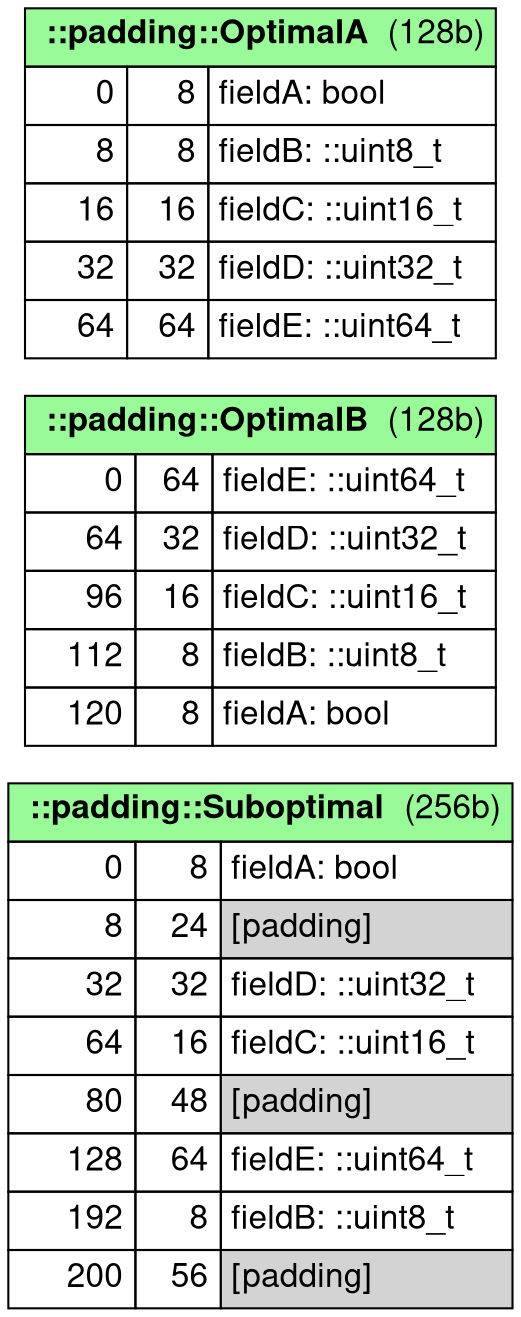digraph memory_layout {

fontname="Helvetica,Arial,sans-serif"
node [fontname="Helvetica,Arial,sans-serif"]
edge [fontname="Helvetica,Arial,sans-serif"]

graph [
    rankdir = "LR"
];
node [
    fontsize = "16"
    shape = "record"
];

ranksep = 2


# items subgraph
{

    "-padding-Suboptimal" [
        shape=plain
        label=
        <<table border="0" cellborder="1" cellspacing="0" cellpadding="4">
            <tr> <td colspan="3" bgcolor="PaleGreen" port='-1'> <b>::padding::Suboptimal</b>  (256b)</td> </tr>
            <tr> <td align="right" port='in_0'>0</td> <td align="right">8</td> <td align="left" port='out_0'>fieldA: bool</td> </tr>
            <tr> <td align="right" port='in_1'>8</td> <td align="right">24</td> <td align="left" bgcolor='lightgray' port='out_1'>[padding]</td> </tr>
            <tr> <td align="right" port='in_2'>32</td> <td align="right">32</td> <td align="left" port='out_2'>fieldD: ::uint32_t</td> </tr>
            <tr> <td align="right" port='in_3'>64</td> <td align="right">16</td> <td align="left" port='out_3'>fieldC: ::uint16_t</td> </tr>
            <tr> <td align="right" port='in_4'>80</td> <td align="right">48</td> <td align="left" bgcolor='lightgray' port='out_4'>[padding]</td> </tr>
            <tr> <td align="right" port='in_5'>128</td> <td align="right">64</td> <td align="left" port='out_5'>fieldE: ::uint64_t</td> </tr>
            <tr> <td align="right" port='in_6'>192</td> <td align="right">8</td> <td align="left" port='out_6'>fieldB: ::uint8_t</td> </tr>
            <tr> <td align="right" port='in_7'>200</td> <td align="right">56</td> <td align="left" bgcolor='lightgray' port='out_7'>[padding]</td> </tr>
        </table>>
    ]

    "-padding-OptimalB" [
        shape=plain
        label=
        <<table border="0" cellborder="1" cellspacing="0" cellpadding="4">
            <tr> <td colspan="3" bgcolor="PaleGreen" port='-1'> <b>::padding::OptimalB</b>  (128b)</td> </tr>
            <tr> <td align="right" port='in_0'>0</td> <td align="right">64</td> <td align="left" port='out_0'>fieldE: ::uint64_t</td> </tr>
            <tr> <td align="right" port='in_1'>64</td> <td align="right">32</td> <td align="left" port='out_1'>fieldD: ::uint32_t</td> </tr>
            <tr> <td align="right" port='in_2'>96</td> <td align="right">16</td> <td align="left" port='out_2'>fieldC: ::uint16_t</td> </tr>
            <tr> <td align="right" port='in_3'>112</td> <td align="right">8</td> <td align="left" port='out_3'>fieldB: ::uint8_t</td> </tr>
            <tr> <td align="right" port='in_4'>120</td> <td align="right">8</td> <td align="left" port='out_4'>fieldA: bool</td> </tr>
        </table>>
    ]

    "-padding-OptimalA" [
        shape=plain
        label=
        <<table border="0" cellborder="1" cellspacing="0" cellpadding="4">
            <tr> <td colspan="3" bgcolor="PaleGreen" port='-1'> <b>::padding::OptimalA</b>  (128b)</td> </tr>
            <tr> <td align="right" port='in_0'>0</td> <td align="right">8</td> <td align="left" port='out_0'>fieldA: bool</td> </tr>
            <tr> <td align="right" port='in_1'>8</td> <td align="right">8</td> <td align="left" port='out_1'>fieldB: ::uint8_t</td> </tr>
            <tr> <td align="right" port='in_2'>16</td> <td align="right">16</td> <td align="left" port='out_2'>fieldC: ::uint16_t</td> </tr>
            <tr> <td align="right" port='in_3'>32</td> <td align="right">32</td> <td align="left" port='out_3'>fieldD: ::uint32_t</td> </tr>
            <tr> <td align="right" port='in_4'>64</td> <td align="right">64</td> <td align="left" port='out_4'>fieldE: ::uint64_t</td> </tr>
        </table>>
    ]



}  # end of items subgraph

}  # end of graph
